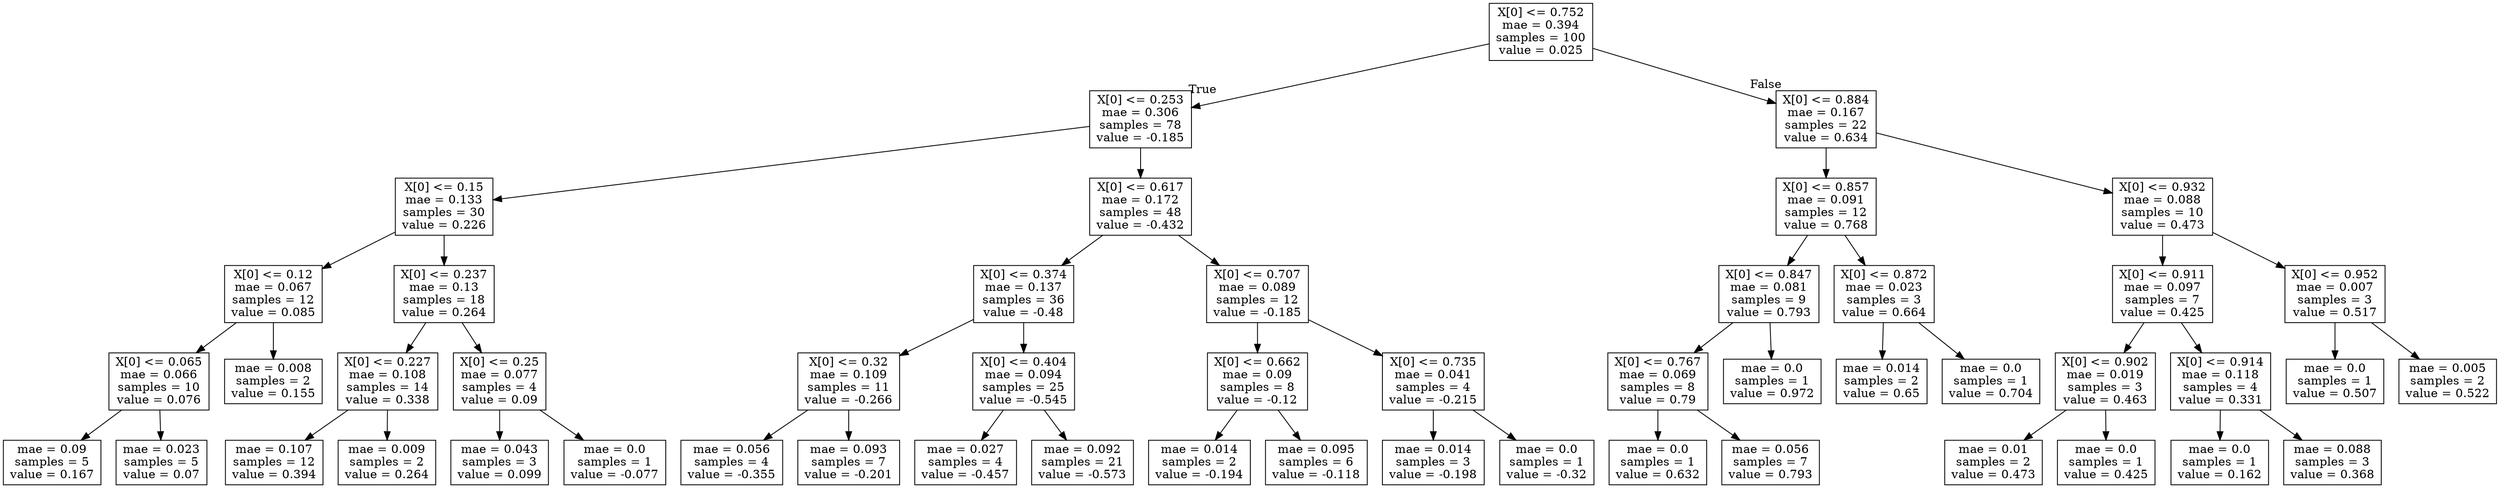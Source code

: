 digraph Tree {
node [shape=box] ;
0 [label="X[0] <= 0.752\nmae = 0.394\nsamples = 100\nvalue = 0.025"] ;
1 [label="X[0] <= 0.253\nmae = 0.306\nsamples = 78\nvalue = -0.185"] ;
0 -> 1 [labeldistance=2.5, labelangle=45, headlabel="True"] ;
2 [label="X[0] <= 0.15\nmae = 0.133\nsamples = 30\nvalue = 0.226"] ;
1 -> 2 ;
3 [label="X[0] <= 0.12\nmae = 0.067\nsamples = 12\nvalue = 0.085"] ;
2 -> 3 ;
4 [label="X[0] <= 0.065\nmae = 0.066\nsamples = 10\nvalue = 0.076"] ;
3 -> 4 ;
5 [label="mae = 0.09\nsamples = 5\nvalue = 0.167"] ;
4 -> 5 ;
6 [label="mae = 0.023\nsamples = 5\nvalue = 0.07"] ;
4 -> 6 ;
7 [label="mae = 0.008\nsamples = 2\nvalue = 0.155"] ;
3 -> 7 ;
8 [label="X[0] <= 0.237\nmae = 0.13\nsamples = 18\nvalue = 0.264"] ;
2 -> 8 ;
9 [label="X[0] <= 0.227\nmae = 0.108\nsamples = 14\nvalue = 0.338"] ;
8 -> 9 ;
10 [label="mae = 0.107\nsamples = 12\nvalue = 0.394"] ;
9 -> 10 ;
11 [label="mae = 0.009\nsamples = 2\nvalue = 0.264"] ;
9 -> 11 ;
12 [label="X[0] <= 0.25\nmae = 0.077\nsamples = 4\nvalue = 0.09"] ;
8 -> 12 ;
13 [label="mae = 0.043\nsamples = 3\nvalue = 0.099"] ;
12 -> 13 ;
14 [label="mae = 0.0\nsamples = 1\nvalue = -0.077"] ;
12 -> 14 ;
15 [label="X[0] <= 0.617\nmae = 0.172\nsamples = 48\nvalue = -0.432"] ;
1 -> 15 ;
16 [label="X[0] <= 0.374\nmae = 0.137\nsamples = 36\nvalue = -0.48"] ;
15 -> 16 ;
17 [label="X[0] <= 0.32\nmae = 0.109\nsamples = 11\nvalue = -0.266"] ;
16 -> 17 ;
18 [label="mae = 0.056\nsamples = 4\nvalue = -0.355"] ;
17 -> 18 ;
19 [label="mae = 0.093\nsamples = 7\nvalue = -0.201"] ;
17 -> 19 ;
20 [label="X[0] <= 0.404\nmae = 0.094\nsamples = 25\nvalue = -0.545"] ;
16 -> 20 ;
21 [label="mae = 0.027\nsamples = 4\nvalue = -0.457"] ;
20 -> 21 ;
22 [label="mae = 0.092\nsamples = 21\nvalue = -0.573"] ;
20 -> 22 ;
23 [label="X[0] <= 0.707\nmae = 0.089\nsamples = 12\nvalue = -0.185"] ;
15 -> 23 ;
24 [label="X[0] <= 0.662\nmae = 0.09\nsamples = 8\nvalue = -0.12"] ;
23 -> 24 ;
25 [label="mae = 0.014\nsamples = 2\nvalue = -0.194"] ;
24 -> 25 ;
26 [label="mae = 0.095\nsamples = 6\nvalue = -0.118"] ;
24 -> 26 ;
27 [label="X[0] <= 0.735\nmae = 0.041\nsamples = 4\nvalue = -0.215"] ;
23 -> 27 ;
28 [label="mae = 0.014\nsamples = 3\nvalue = -0.198"] ;
27 -> 28 ;
29 [label="mae = 0.0\nsamples = 1\nvalue = -0.32"] ;
27 -> 29 ;
30 [label="X[0] <= 0.884\nmae = 0.167\nsamples = 22\nvalue = 0.634"] ;
0 -> 30 [labeldistance=2.5, labelangle=-45, headlabel="False"] ;
31 [label="X[0] <= 0.857\nmae = 0.091\nsamples = 12\nvalue = 0.768"] ;
30 -> 31 ;
32 [label="X[0] <= 0.847\nmae = 0.081\nsamples = 9\nvalue = 0.793"] ;
31 -> 32 ;
33 [label="X[0] <= 0.767\nmae = 0.069\nsamples = 8\nvalue = 0.79"] ;
32 -> 33 ;
34 [label="mae = 0.0\nsamples = 1\nvalue = 0.632"] ;
33 -> 34 ;
35 [label="mae = 0.056\nsamples = 7\nvalue = 0.793"] ;
33 -> 35 ;
36 [label="mae = 0.0\nsamples = 1\nvalue = 0.972"] ;
32 -> 36 ;
37 [label="X[0] <= 0.872\nmae = 0.023\nsamples = 3\nvalue = 0.664"] ;
31 -> 37 ;
38 [label="mae = 0.014\nsamples = 2\nvalue = 0.65"] ;
37 -> 38 ;
39 [label="mae = 0.0\nsamples = 1\nvalue = 0.704"] ;
37 -> 39 ;
40 [label="X[0] <= 0.932\nmae = 0.088\nsamples = 10\nvalue = 0.473"] ;
30 -> 40 ;
41 [label="X[0] <= 0.911\nmae = 0.097\nsamples = 7\nvalue = 0.425"] ;
40 -> 41 ;
42 [label="X[0] <= 0.902\nmae = 0.019\nsamples = 3\nvalue = 0.463"] ;
41 -> 42 ;
43 [label="mae = 0.01\nsamples = 2\nvalue = 0.473"] ;
42 -> 43 ;
44 [label="mae = 0.0\nsamples = 1\nvalue = 0.425"] ;
42 -> 44 ;
45 [label="X[0] <= 0.914\nmae = 0.118\nsamples = 4\nvalue = 0.331"] ;
41 -> 45 ;
46 [label="mae = 0.0\nsamples = 1\nvalue = 0.162"] ;
45 -> 46 ;
47 [label="mae = 0.088\nsamples = 3\nvalue = 0.368"] ;
45 -> 47 ;
48 [label="X[0] <= 0.952\nmae = 0.007\nsamples = 3\nvalue = 0.517"] ;
40 -> 48 ;
49 [label="mae = 0.0\nsamples = 1\nvalue = 0.507"] ;
48 -> 49 ;
50 [label="mae = 0.005\nsamples = 2\nvalue = 0.522"] ;
48 -> 50 ;
}